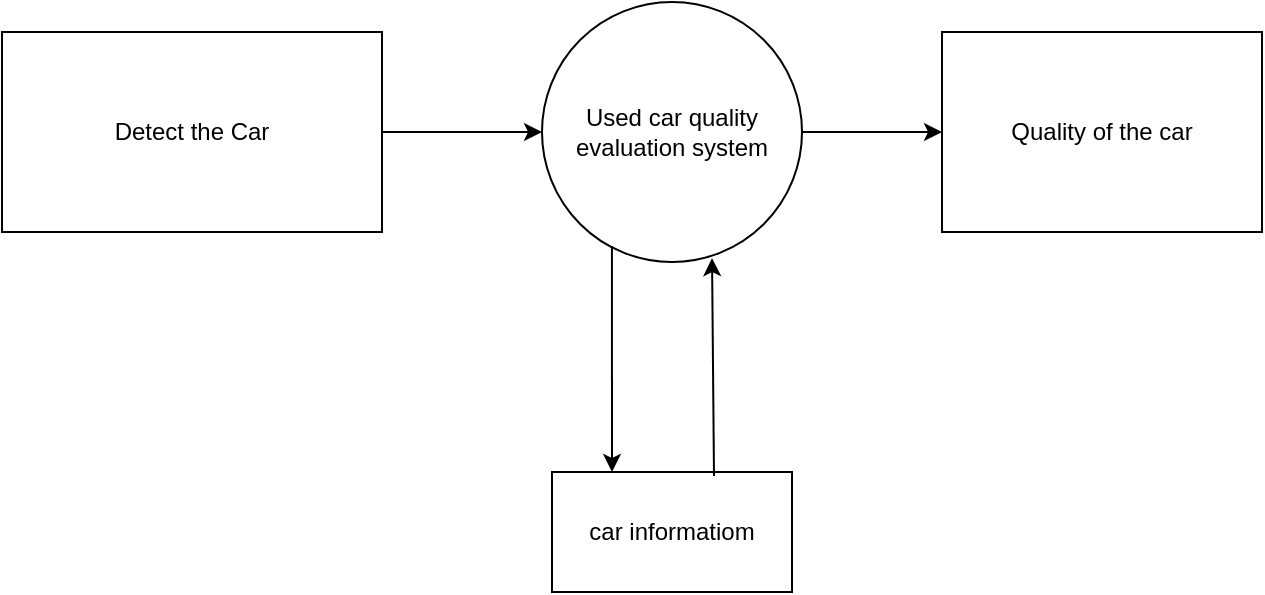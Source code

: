 <mxfile version="13.10.4" type="device"><diagram id="xa3PZnZev7xaFI4G5Ko6" name="Page-1"><mxGraphModel dx="1422" dy="705" grid="1" gridSize="10" guides="1" tooltips="1" connect="1" arrows="1" fold="1" page="1" pageScale="1" pageWidth="850" pageHeight="1100" math="0" shadow="0"><root><mxCell id="0"/><mxCell id="1" parent="0"/><mxCell id="oOeeON0tPsxIMsSXutJI-1" value="Detect the Car" style="rounded=0;whiteSpace=wrap;html=1;" vertex="1" parent="1"><mxGeometry x="90" y="180" width="190" height="100" as="geometry"/></mxCell><mxCell id="oOeeON0tPsxIMsSXutJI-3" value="" style="endArrow=classic;html=1;exitX=1;exitY=0.5;exitDx=0;exitDy=0;" edge="1" parent="1" source="oOeeON0tPsxIMsSXutJI-1" target="oOeeON0tPsxIMsSXutJI-4"><mxGeometry width="50" height="50" relative="1" as="geometry"><mxPoint x="280" y="380" as="sourcePoint"/><mxPoint x="340" y="230" as="targetPoint"/></mxGeometry></mxCell><mxCell id="oOeeON0tPsxIMsSXutJI-4" value="Used car quality evaluation system" style="ellipse;whiteSpace=wrap;html=1;aspect=fixed;" vertex="1" parent="1"><mxGeometry x="360" y="165" width="130" height="130" as="geometry"/></mxCell><mxCell id="oOeeON0tPsxIMsSXutJI-5" value="car informatiom" style="rounded=0;whiteSpace=wrap;html=1;" vertex="1" parent="1"><mxGeometry x="365" y="400" width="120" height="60" as="geometry"/></mxCell><mxCell id="oOeeON0tPsxIMsSXutJI-8" value="" style="endArrow=classic;html=1;entryX=0.25;entryY=0;entryDx=0;entryDy=0;exitX=0.269;exitY=0.938;exitDx=0;exitDy=0;exitPerimeter=0;" edge="1" parent="1" source="oOeeON0tPsxIMsSXutJI-4" target="oOeeON0tPsxIMsSXutJI-5"><mxGeometry width="50" height="50" relative="1" as="geometry"><mxPoint x="395" y="293" as="sourcePoint"/><mxPoint x="610" y="230" as="targetPoint"/></mxGeometry></mxCell><mxCell id="oOeeON0tPsxIMsSXutJI-9" value="" style="endArrow=classic;html=1;entryX=0.654;entryY=0.985;entryDx=0;entryDy=0;entryPerimeter=0;exitX=0.675;exitY=0.033;exitDx=0;exitDy=0;exitPerimeter=0;" edge="1" parent="1" source="oOeeON0tPsxIMsSXutJI-5" target="oOeeON0tPsxIMsSXutJI-4"><mxGeometry width="50" height="50" relative="1" as="geometry"><mxPoint x="445" y="395" as="sourcePoint"/><mxPoint x="610" y="230" as="targetPoint"/></mxGeometry></mxCell><mxCell id="oOeeON0tPsxIMsSXutJI-10" value="" style="endArrow=classic;html=1;exitX=1;exitY=0.5;exitDx=0;exitDy=0;" edge="1" parent="1" source="oOeeON0tPsxIMsSXutJI-4" target="oOeeON0tPsxIMsSXutJI-11"><mxGeometry width="50" height="50" relative="1" as="geometry"><mxPoint x="560" y="280" as="sourcePoint"/><mxPoint x="570" y="230" as="targetPoint"/></mxGeometry></mxCell><mxCell id="oOeeON0tPsxIMsSXutJI-11" value="Quality of the car" style="rounded=0;whiteSpace=wrap;html=1;" vertex="1" parent="1"><mxGeometry x="560" y="180" width="160" height="100" as="geometry"/></mxCell></root></mxGraphModel></diagram></mxfile>
